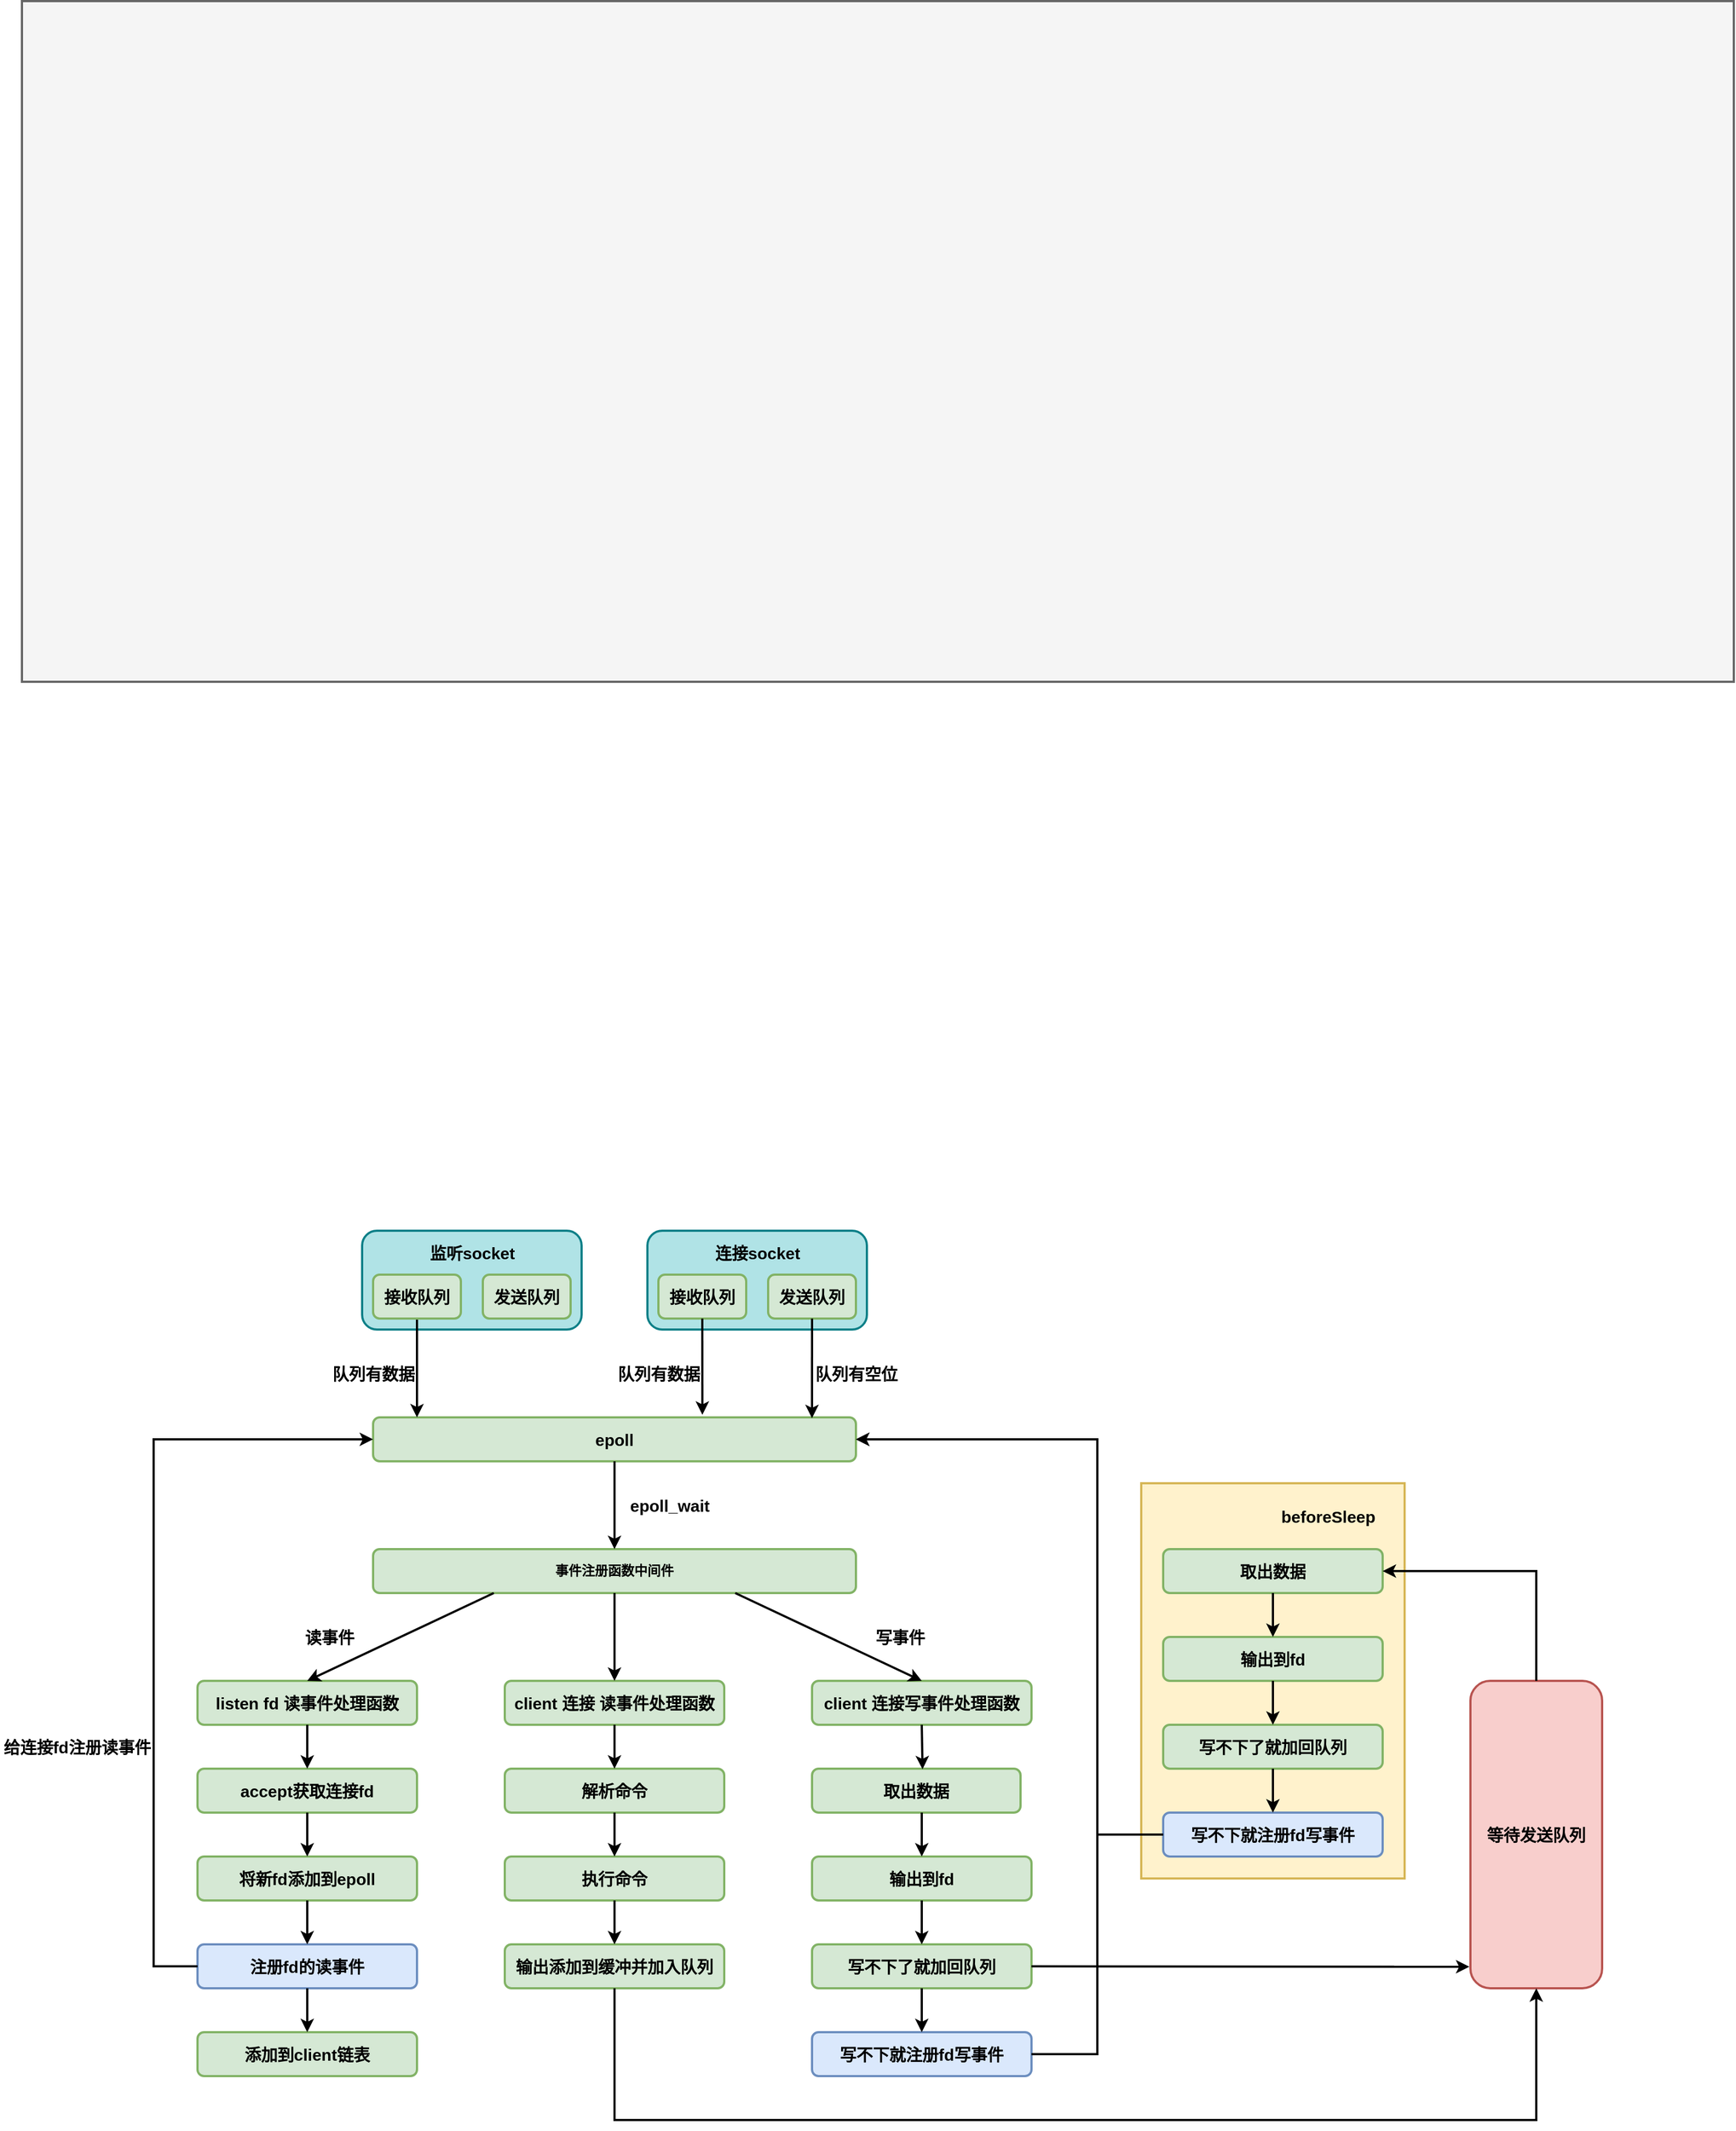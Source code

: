 <mxfile version="20.8.1" type="github">
  <diagram id="QtodGj0ftuX0PRAN--Z4" name="第 1 页">
    <mxGraphModel dx="1735" dy="2144" grid="1" gridSize="10" guides="1" tooltips="1" connect="1" arrows="1" fold="1" page="1" pageScale="1" pageWidth="827" pageHeight="1169" math="0" shadow="0">
      <root>
        <mxCell id="0" />
        <mxCell id="1" parent="0" />
        <mxCell id="DcsP90gjUwVZ1aXJp-p7-77" value="" style="rounded=0;whiteSpace=wrap;html=1;strokeWidth=2;fillWeight=4;hachureGap=8;hachureAngle=45;fillColor=#fff2cc;strokeColor=#d6b656;fontSize=15;fontStyle=1;" vertex="1" parent="1">
          <mxGeometry x="1740" y="220" width="240" height="360" as="geometry" />
        </mxCell>
        <mxCell id="DcsP90gjUwVZ1aXJp-p7-25" value="" style="rounded=0;whiteSpace=wrap;html=1;strokeWidth=2;fillWeight=4;hachureGap=8;hachureAngle=45;fillColor=#f5f5f5;strokeColor=#666666;fontSize=15;fontStyle=1;fontColor=#333333;" vertex="1" parent="1">
          <mxGeometry x="720" y="-1130" width="1560" height="620" as="geometry" />
        </mxCell>
        <mxCell id="DcsP90gjUwVZ1aXJp-p7-53" value="" style="rounded=1;whiteSpace=wrap;html=1;strokeWidth=2;fillWeight=4;hachureGap=8;hachureAngle=45;fillColor=#b0e3e6;strokeColor=#0e8088;" vertex="1" parent="1">
          <mxGeometry x="1290" y="-10" width="200" height="90" as="geometry" />
        </mxCell>
        <mxCell id="DcsP90gjUwVZ1aXJp-p7-51" value="" style="rounded=1;whiteSpace=wrap;html=1;strokeWidth=2;fillWeight=4;hachureGap=8;hachureAngle=45;fillColor=#b0e3e6;strokeColor=#0e8088;" vertex="1" parent="1">
          <mxGeometry x="1030" y="-10" width="200" height="90" as="geometry" />
        </mxCell>
        <mxCell id="DcsP90gjUwVZ1aXJp-p7-2" value="&lt;span style=&quot;font-size: 15px;&quot;&gt;&lt;b&gt;接收队列&lt;/b&gt;&lt;/span&gt;" style="rounded=1;whiteSpace=wrap;html=1;strokeWidth=2;fillWeight=4;hachureGap=8;hachureAngle=45;fillColor=#d5e8d4;strokeColor=#82b366;" vertex="1" parent="1">
          <mxGeometry x="1300" y="30" width="80" height="40" as="geometry" />
        </mxCell>
        <mxCell id="DcsP90gjUwVZ1aXJp-p7-5" value="&lt;span style=&quot;font-size: 15px; font-weight: 700;&quot;&gt;epoll&lt;/span&gt;" style="rounded=1;whiteSpace=wrap;html=1;strokeWidth=2;fillWeight=4;hachureGap=8;hachureAngle=45;fillColor=#d5e8d4;strokeColor=#82b366;" vertex="1" parent="1">
          <mxGeometry x="1040" y="160" width="440" height="40" as="geometry" />
        </mxCell>
        <mxCell id="DcsP90gjUwVZ1aXJp-p7-6" value="&lt;span style=&quot;font-size: 15px; font-weight: 700;&quot;&gt;client 连接 读事件处理函数&lt;/span&gt;" style="rounded=1;whiteSpace=wrap;html=1;strokeWidth=2;fillWeight=4;hachureGap=8;hachureAngle=45;fillColor=#d5e8d4;strokeColor=#82b366;" vertex="1" parent="1">
          <mxGeometry x="1160" y="400" width="200" height="40" as="geometry" />
        </mxCell>
        <mxCell id="DcsP90gjUwVZ1aXJp-p7-7" value="&lt;span style=&quot;font-size: 15px; font-weight: 700;&quot;&gt;client 连接写事件处理函数&lt;/span&gt;" style="rounded=1;whiteSpace=wrap;html=1;strokeWidth=2;fillWeight=4;hachureGap=8;hachureAngle=45;fillColor=#d5e8d4;strokeColor=#82b366;" vertex="1" parent="1">
          <mxGeometry x="1440" y="400" width="200" height="40" as="geometry" />
        </mxCell>
        <mxCell id="DcsP90gjUwVZ1aXJp-p7-8" value="&lt;span style=&quot;font-size: 15px; font-weight: 700;&quot;&gt;listen fd 读事件处理函数&lt;/span&gt;" style="rounded=1;whiteSpace=wrap;html=1;strokeWidth=2;fillWeight=4;hachureGap=8;hachureAngle=45;fillColor=#d5e8d4;strokeColor=#82b366;" vertex="1" parent="1">
          <mxGeometry x="880" y="400" width="200" height="40" as="geometry" />
        </mxCell>
        <mxCell id="DcsP90gjUwVZ1aXJp-p7-9" value="事件注册函数中间件" style="rounded=1;whiteSpace=wrap;html=1;strokeWidth=2;fillWeight=4;hachureGap=8;hachureAngle=45;fillColor=#d5e8d4;strokeColor=#82b366;fontStyle=1" vertex="1" parent="1">
          <mxGeometry x="1040" y="280" width="440" height="40" as="geometry" />
        </mxCell>
        <mxCell id="DcsP90gjUwVZ1aXJp-p7-10" value="&lt;span style=&quot;font-size: 15px; font-weight: 700;&quot;&gt;accept获取连接fd&lt;/span&gt;" style="rounded=1;whiteSpace=wrap;html=1;strokeWidth=2;fillWeight=4;hachureGap=8;hachureAngle=45;fillColor=#d5e8d4;strokeColor=#82b366;" vertex="1" parent="1">
          <mxGeometry x="880" y="480" width="200" height="40" as="geometry" />
        </mxCell>
        <mxCell id="DcsP90gjUwVZ1aXJp-p7-11" value="&lt;span style=&quot;font-size: 15px; font-weight: 700;&quot;&gt;将新fd添加到epoll&lt;/span&gt;" style="rounded=1;whiteSpace=wrap;html=1;strokeWidth=2;fillWeight=4;hachureGap=8;hachureAngle=45;fillColor=#d5e8d4;strokeColor=#82b366;" vertex="1" parent="1">
          <mxGeometry x="880" y="560" width="200" height="40" as="geometry" />
        </mxCell>
        <mxCell id="DcsP90gjUwVZ1aXJp-p7-12" value="&lt;span style=&quot;font-size: 15px; font-weight: 700;&quot;&gt;注册fd的读事件&lt;/span&gt;" style="rounded=1;whiteSpace=wrap;html=1;strokeWidth=2;fillWeight=4;hachureGap=8;hachureAngle=45;fillColor=#dae8fc;strokeColor=#6c8ebf;" vertex="1" parent="1">
          <mxGeometry x="880" y="640" width="200" height="40" as="geometry" />
        </mxCell>
        <mxCell id="DcsP90gjUwVZ1aXJp-p7-13" value="&lt;span style=&quot;font-size: 15px;&quot;&gt;&lt;b&gt;输出添加到缓冲并加入队列&lt;/b&gt;&lt;/span&gt;" style="rounded=1;whiteSpace=wrap;html=1;strokeWidth=2;fillWeight=4;hachureGap=8;hachureAngle=45;fillColor=#d5e8d4;strokeColor=#82b366;" vertex="1" parent="1">
          <mxGeometry x="1160" y="640" width="200" height="40" as="geometry" />
        </mxCell>
        <mxCell id="DcsP90gjUwVZ1aXJp-p7-14" value="&lt;b style=&quot;border-color: var(--border-color); font-size: 15px;&quot;&gt;取出数据&lt;/b&gt;" style="rounded=1;whiteSpace=wrap;html=1;strokeWidth=2;fillWeight=4;hachureGap=8;hachureAngle=45;fillColor=#d5e8d4;strokeColor=#82b366;" vertex="1" parent="1">
          <mxGeometry x="1440" y="480" width="190" height="40" as="geometry" />
        </mxCell>
        <mxCell id="DcsP90gjUwVZ1aXJp-p7-15" value="&lt;span style=&quot;font-size: 15px;&quot;&gt;&lt;b&gt;解析命令&lt;/b&gt;&lt;/span&gt;" style="rounded=1;whiteSpace=wrap;html=1;strokeWidth=2;fillWeight=4;hachureGap=8;hachureAngle=45;fillColor=#d5e8d4;strokeColor=#82b366;" vertex="1" parent="1">
          <mxGeometry x="1160" y="480" width="200" height="40" as="geometry" />
        </mxCell>
        <mxCell id="DcsP90gjUwVZ1aXJp-p7-16" value="&lt;span style=&quot;font-size: 15px;&quot;&gt;&lt;b&gt;执行命令&lt;/b&gt;&lt;/span&gt;" style="rounded=1;whiteSpace=wrap;html=1;strokeWidth=2;fillWeight=4;hachureGap=8;hachureAngle=45;fillColor=#d5e8d4;strokeColor=#82b366;" vertex="1" parent="1">
          <mxGeometry x="1160" y="560" width="200" height="40" as="geometry" />
        </mxCell>
        <mxCell id="DcsP90gjUwVZ1aXJp-p7-17" value="" style="endArrow=classic;html=1;rounded=0;strokeWidth=2;exitX=0;exitY=0.5;exitDx=0;exitDy=0;entryX=0;entryY=0.5;entryDx=0;entryDy=0;" edge="1" parent="1" source="DcsP90gjUwVZ1aXJp-p7-12" target="DcsP90gjUwVZ1aXJp-p7-5">
          <mxGeometry width="50" height="50" relative="1" as="geometry">
            <mxPoint x="920" y="300" as="sourcePoint" />
            <mxPoint x="970" y="250" as="targetPoint" />
            <Array as="points">
              <mxPoint x="840" y="660" />
              <mxPoint x="840" y="180" />
            </Array>
          </mxGeometry>
        </mxCell>
        <mxCell id="DcsP90gjUwVZ1aXJp-p7-18" value="" style="endArrow=classic;html=1;rounded=0;strokeWidth=2;exitX=0.5;exitY=1;exitDx=0;exitDy=0;" edge="1" parent="1" source="DcsP90gjUwVZ1aXJp-p7-47">
          <mxGeometry width="50" height="50" relative="1" as="geometry">
            <mxPoint x="1100" y="80" as="sourcePoint" />
            <mxPoint x="1080" y="160" as="targetPoint" />
          </mxGeometry>
        </mxCell>
        <mxCell id="DcsP90gjUwVZ1aXJp-p7-20" value="" style="endArrow=classic;html=1;rounded=0;strokeWidth=2;exitX=0.25;exitY=1;exitDx=0;exitDy=0;entryX=0.5;entryY=0;entryDx=0;entryDy=0;" edge="1" parent="1" source="DcsP90gjUwVZ1aXJp-p7-9" target="DcsP90gjUwVZ1aXJp-p7-8">
          <mxGeometry width="50" height="50" relative="1" as="geometry">
            <mxPoint x="1160" y="210" as="sourcePoint" />
            <mxPoint x="1160" y="290" as="targetPoint" />
          </mxGeometry>
        </mxCell>
        <mxCell id="DcsP90gjUwVZ1aXJp-p7-21" value="" style="endArrow=classic;html=1;rounded=0;strokeWidth=2;exitX=0.5;exitY=1;exitDx=0;exitDy=0;entryX=0.682;entryY=-0.059;entryDx=0;entryDy=0;entryPerimeter=0;" edge="1" parent="1" source="DcsP90gjUwVZ1aXJp-p7-2" target="DcsP90gjUwVZ1aXJp-p7-5">
          <mxGeometry width="50" height="50" relative="1" as="geometry">
            <mxPoint x="1070" y="90" as="sourcePoint" />
            <mxPoint x="1160" y="170" as="targetPoint" />
          </mxGeometry>
        </mxCell>
        <mxCell id="DcsP90gjUwVZ1aXJp-p7-23" value="" style="endArrow=classic;html=1;rounded=0;strokeWidth=2;exitX=0.5;exitY=1;exitDx=0;exitDy=0;" edge="1" parent="1" source="DcsP90gjUwVZ1aXJp-p7-9" target="DcsP90gjUwVZ1aXJp-p7-6">
          <mxGeometry width="50" height="50" relative="1" as="geometry">
            <mxPoint x="1270" y="210" as="sourcePoint" />
            <mxPoint x="1270" y="290" as="targetPoint" />
          </mxGeometry>
        </mxCell>
        <mxCell id="DcsP90gjUwVZ1aXJp-p7-24" value="等待发送队列" style="rounded=1;whiteSpace=wrap;html=1;strokeWidth=2;fillWeight=4;hachureGap=8;hachureAngle=45;fillColor=#f8cecc;strokeColor=#b85450;fontSize=15;fontStyle=1" vertex="1" parent="1">
          <mxGeometry x="2040" y="400" width="120" height="280" as="geometry" />
        </mxCell>
        <mxCell id="DcsP90gjUwVZ1aXJp-p7-28" value="" style="endArrow=classic;html=1;rounded=0;strokeWidth=2;fontSize=15;exitX=0.5;exitY=1;exitDx=0;exitDy=0;entryX=0.5;entryY=1;entryDx=0;entryDy=0;" edge="1" parent="1" source="DcsP90gjUwVZ1aXJp-p7-13" target="DcsP90gjUwVZ1aXJp-p7-24">
          <mxGeometry width="50" height="50" relative="1" as="geometry">
            <mxPoint x="1230" y="830" as="sourcePoint" />
            <mxPoint x="1280" y="780" as="targetPoint" />
            <Array as="points">
              <mxPoint x="1260" y="800" />
              <mxPoint x="2100" y="800" />
            </Array>
          </mxGeometry>
        </mxCell>
        <mxCell id="DcsP90gjUwVZ1aXJp-p7-29" value="&lt;span style=&quot;font-size: 15px;&quot;&gt;&lt;b&gt;输出到fd&lt;/b&gt;&lt;/span&gt;" style="rounded=1;whiteSpace=wrap;html=1;strokeWidth=2;fillWeight=4;hachureGap=8;hachureAngle=45;fillColor=#d5e8d4;strokeColor=#82b366;" vertex="1" parent="1">
          <mxGeometry x="1760" y="360" width="200" height="40" as="geometry" />
        </mxCell>
        <mxCell id="DcsP90gjUwVZ1aXJp-p7-30" value="&lt;span style=&quot;font-size: 15px;&quot;&gt;&lt;b&gt;写不下了就加回队列&lt;/b&gt;&lt;/span&gt;" style="rounded=1;whiteSpace=wrap;html=1;strokeWidth=2;fillWeight=4;hachureGap=8;hachureAngle=45;fillColor=#d5e8d4;strokeColor=#82b366;" vertex="1" parent="1">
          <mxGeometry x="1760" y="440" width="200" height="40" as="geometry" />
        </mxCell>
        <mxCell id="DcsP90gjUwVZ1aXJp-p7-31" value="&lt;span style=&quot;font-size: 15px;&quot;&gt;&lt;b&gt;写不下就注册fd写事件&lt;/b&gt;&lt;/span&gt;" style="rounded=1;whiteSpace=wrap;html=1;strokeWidth=2;fillWeight=4;hachureGap=8;hachureAngle=45;fillColor=#dae8fc;strokeColor=#6c8ebf;" vertex="1" parent="1">
          <mxGeometry x="1760" y="520" width="200" height="40" as="geometry" />
        </mxCell>
        <mxCell id="DcsP90gjUwVZ1aXJp-p7-32" value="" style="endArrow=classic;html=1;rounded=0;strokeWidth=2;fontSize=15;exitX=0;exitY=0.5;exitDx=0;exitDy=0;entryX=1;entryY=0.5;entryDx=0;entryDy=0;" edge="1" parent="1" source="DcsP90gjUwVZ1aXJp-p7-31" target="DcsP90gjUwVZ1aXJp-p7-5">
          <mxGeometry width="50" height="50" relative="1" as="geometry">
            <mxPoint x="1380" y="210" as="sourcePoint" />
            <mxPoint x="1380" y="290" as="targetPoint" />
            <Array as="points">
              <mxPoint x="1700" y="540" />
              <mxPoint x="1700" y="180" />
            </Array>
          </mxGeometry>
        </mxCell>
        <mxCell id="DcsP90gjUwVZ1aXJp-p7-33" value="" style="endArrow=classic;html=1;rounded=0;strokeWidth=2;exitX=0.5;exitY=1;exitDx=0;exitDy=0;entryX=0.5;entryY=0;entryDx=0;entryDy=0;" edge="1" parent="1" source="DcsP90gjUwVZ1aXJp-p7-29" target="DcsP90gjUwVZ1aXJp-p7-30">
          <mxGeometry width="50" height="50" relative="1" as="geometry">
            <mxPoint x="1350" y="650" as="sourcePoint" />
            <mxPoint x="1350" y="730" as="targetPoint" />
          </mxGeometry>
        </mxCell>
        <mxCell id="DcsP90gjUwVZ1aXJp-p7-34" value="" style="endArrow=classic;html=1;rounded=0;strokeWidth=2;exitX=0.5;exitY=1;exitDx=0;exitDy=0;entryX=0.5;entryY=0;entryDx=0;entryDy=0;" edge="1" parent="1" source="DcsP90gjUwVZ1aXJp-p7-30" target="DcsP90gjUwVZ1aXJp-p7-31">
          <mxGeometry width="50" height="50" relative="1" as="geometry">
            <mxPoint x="1870" y="410" as="sourcePoint" />
            <mxPoint x="1870" y="450" as="targetPoint" />
          </mxGeometry>
        </mxCell>
        <mxCell id="DcsP90gjUwVZ1aXJp-p7-36" value="" style="endArrow=classic;html=1;rounded=0;strokeWidth=2;fontSize=15;exitX=0.5;exitY=1;exitDx=0;exitDy=0;entryX=0.5;entryY=0;entryDx=0;entryDy=0;" edge="1" parent="1" source="DcsP90gjUwVZ1aXJp-p7-8" target="DcsP90gjUwVZ1aXJp-p7-10">
          <mxGeometry width="50" height="50" relative="1" as="geometry">
            <mxPoint x="900" y="370" as="sourcePoint" />
            <mxPoint x="950" y="320" as="targetPoint" />
          </mxGeometry>
        </mxCell>
        <mxCell id="DcsP90gjUwVZ1aXJp-p7-37" value="" style="endArrow=classic;html=1;rounded=0;strokeWidth=2;fontSize=15;exitX=0.5;exitY=1;exitDx=0;exitDy=0;entryX=0.5;entryY=0;entryDx=0;entryDy=0;" edge="1" parent="1" source="DcsP90gjUwVZ1aXJp-p7-10" target="DcsP90gjUwVZ1aXJp-p7-11">
          <mxGeometry width="50" height="50" relative="1" as="geometry">
            <mxPoint x="880" y="600" as="sourcePoint" />
            <mxPoint x="930" y="550" as="targetPoint" />
          </mxGeometry>
        </mxCell>
        <mxCell id="DcsP90gjUwVZ1aXJp-p7-38" value="" style="endArrow=classic;html=1;rounded=0;strokeWidth=2;fontSize=15;entryX=0.5;entryY=0;entryDx=0;entryDy=0;" edge="1" parent="1" source="DcsP90gjUwVZ1aXJp-p7-11" target="DcsP90gjUwVZ1aXJp-p7-12">
          <mxGeometry width="50" height="50" relative="1" as="geometry">
            <mxPoint x="910" y="750" as="sourcePoint" />
            <mxPoint x="960" y="700" as="targetPoint" />
          </mxGeometry>
        </mxCell>
        <mxCell id="DcsP90gjUwVZ1aXJp-p7-39" value="" style="endArrow=classic;html=1;rounded=0;strokeWidth=2;fontSize=15;exitX=0.5;exitY=1;exitDx=0;exitDy=0;entryX=0.5;entryY=0;entryDx=0;entryDy=0;" edge="1" parent="1" source="DcsP90gjUwVZ1aXJp-p7-6" target="DcsP90gjUwVZ1aXJp-p7-15">
          <mxGeometry width="50" height="50" relative="1" as="geometry">
            <mxPoint x="1170" y="560" as="sourcePoint" />
            <mxPoint x="1220" y="510" as="targetPoint" />
          </mxGeometry>
        </mxCell>
        <mxCell id="DcsP90gjUwVZ1aXJp-p7-40" value="" style="endArrow=classic;html=1;rounded=0;strokeWidth=2;fontSize=15;exitX=0.5;exitY=1;exitDx=0;exitDy=0;" edge="1" parent="1" source="DcsP90gjUwVZ1aXJp-p7-15" target="DcsP90gjUwVZ1aXJp-p7-16">
          <mxGeometry width="50" height="50" relative="1" as="geometry">
            <mxPoint x="1070" y="680" as="sourcePoint" />
            <mxPoint x="1120" y="630" as="targetPoint" />
          </mxGeometry>
        </mxCell>
        <mxCell id="DcsP90gjUwVZ1aXJp-p7-41" value="" style="endArrow=classic;html=1;rounded=0;strokeWidth=2;fontSize=15;exitX=0.5;exitY=1;exitDx=0;exitDy=0;entryX=0.5;entryY=0;entryDx=0;entryDy=0;" edge="1" parent="1" source="DcsP90gjUwVZ1aXJp-p7-16" target="DcsP90gjUwVZ1aXJp-p7-13">
          <mxGeometry width="50" height="50" relative="1" as="geometry">
            <mxPoint x="1110" y="710" as="sourcePoint" />
            <mxPoint x="1160" y="660" as="targetPoint" />
          </mxGeometry>
        </mxCell>
        <mxCell id="DcsP90gjUwVZ1aXJp-p7-42" value="" style="endArrow=classic;html=1;rounded=0;strokeWidth=2;fontSize=15;exitX=0.5;exitY=1;exitDx=0;exitDy=0;entryX=0.53;entryY=0.013;entryDx=0;entryDy=0;entryPerimeter=0;" edge="1" parent="1" source="DcsP90gjUwVZ1aXJp-p7-7" target="DcsP90gjUwVZ1aXJp-p7-14">
          <mxGeometry width="50" height="50" relative="1" as="geometry">
            <mxPoint x="1540" y="540" as="sourcePoint" />
            <mxPoint x="1533" y="480" as="targetPoint" />
          </mxGeometry>
        </mxCell>
        <mxCell id="DcsP90gjUwVZ1aXJp-p7-43" value="" style="endArrow=classic;html=1;rounded=0;strokeWidth=2;fontSize=15;exitX=0.75;exitY=1;exitDx=0;exitDy=0;entryX=0.5;entryY=0;entryDx=0;entryDy=0;" edge="1" parent="1" source="DcsP90gjUwVZ1aXJp-p7-9" target="DcsP90gjUwVZ1aXJp-p7-7">
          <mxGeometry width="50" height="50" relative="1" as="geometry">
            <mxPoint x="1430" y="360" as="sourcePoint" />
            <mxPoint x="1480" y="310" as="targetPoint" />
          </mxGeometry>
        </mxCell>
        <mxCell id="DcsP90gjUwVZ1aXJp-p7-45" value="&lt;span style=&quot;font-size: 15px;&quot;&gt;&lt;b&gt;发送队列&lt;/b&gt;&lt;/span&gt;" style="rounded=1;whiteSpace=wrap;html=1;strokeWidth=2;fillWeight=4;hachureGap=8;hachureAngle=45;fillColor=#d5e8d4;strokeColor=#82b366;" vertex="1" parent="1">
          <mxGeometry x="1400" y="30" width="80" height="40" as="geometry" />
        </mxCell>
        <mxCell id="DcsP90gjUwVZ1aXJp-p7-47" value="&lt;span style=&quot;font-size: 15px;&quot;&gt;&lt;b&gt;接收队列&lt;/b&gt;&lt;/span&gt;" style="rounded=1;whiteSpace=wrap;html=1;strokeWidth=2;fillWeight=4;hachureGap=8;hachureAngle=45;fillColor=#d5e8d4;strokeColor=#82b366;" vertex="1" parent="1">
          <mxGeometry x="1040" y="30" width="80" height="40" as="geometry" />
        </mxCell>
        <mxCell id="DcsP90gjUwVZ1aXJp-p7-48" value="&lt;span style=&quot;font-size: 15px;&quot;&gt;&lt;b&gt;发送队列&lt;/b&gt;&lt;/span&gt;" style="rounded=1;whiteSpace=wrap;html=1;strokeWidth=2;fillWeight=4;hachureGap=8;hachureAngle=45;fillColor=#d5e8d4;strokeColor=#82b366;" vertex="1" parent="1">
          <mxGeometry x="1140" y="30" width="80" height="40" as="geometry" />
        </mxCell>
        <mxCell id="DcsP90gjUwVZ1aXJp-p7-49" value="" style="endArrow=classic;html=1;rounded=0;strokeWidth=2;exitX=0.5;exitY=1;exitDx=0;exitDy=0;entryX=0.909;entryY=0.019;entryDx=0;entryDy=0;entryPerimeter=0;" edge="1" parent="1" source="DcsP90gjUwVZ1aXJp-p7-45" target="DcsP90gjUwVZ1aXJp-p7-5">
          <mxGeometry width="50" height="50" relative="1" as="geometry">
            <mxPoint x="1090" y="90" as="sourcePoint" />
            <mxPoint x="1160" y="170" as="targetPoint" />
          </mxGeometry>
        </mxCell>
        <mxCell id="DcsP90gjUwVZ1aXJp-p7-52" value="监听socket" style="text;strokeColor=none;fillColor=none;html=1;fontSize=15;fontStyle=1;verticalAlign=middle;align=center;rounded=0;" vertex="1" parent="1">
          <mxGeometry x="1080" y="-10" width="100" height="40" as="geometry" />
        </mxCell>
        <mxCell id="DcsP90gjUwVZ1aXJp-p7-54" value="连接socket" style="text;strokeColor=none;fillColor=none;html=1;fontSize=15;fontStyle=1;verticalAlign=middle;align=center;rounded=0;" vertex="1" parent="1">
          <mxGeometry x="1340" y="-10" width="100" height="40" as="geometry" />
        </mxCell>
        <mxCell id="DcsP90gjUwVZ1aXJp-p7-55" value="队列有空位" style="text;strokeColor=none;fillColor=none;html=1;fontSize=15;fontStyle=1;verticalAlign=middle;align=center;rounded=0;" vertex="1" parent="1">
          <mxGeometry x="1440" y="100" width="80" height="40" as="geometry" />
        </mxCell>
        <mxCell id="DcsP90gjUwVZ1aXJp-p7-56" value="队列有数据" style="text;strokeColor=none;fillColor=none;html=1;fontSize=15;fontStyle=1;verticalAlign=middle;align=center;rounded=0;" vertex="1" parent="1">
          <mxGeometry x="1260" y="100" width="80" height="40" as="geometry" />
        </mxCell>
        <mxCell id="DcsP90gjUwVZ1aXJp-p7-57" value="队列有数据" style="text;strokeColor=none;fillColor=none;html=1;fontSize=15;fontStyle=1;verticalAlign=middle;align=center;rounded=0;" vertex="1" parent="1">
          <mxGeometry x="1000" y="100" width="80" height="40" as="geometry" />
        </mxCell>
        <mxCell id="DcsP90gjUwVZ1aXJp-p7-58" value="读事件" style="text;strokeColor=none;fillColor=none;html=1;fontSize=15;fontStyle=1;verticalAlign=middle;align=center;rounded=0;" vertex="1" parent="1">
          <mxGeometry x="960" y="340" width="80" height="40" as="geometry" />
        </mxCell>
        <mxCell id="DcsP90gjUwVZ1aXJp-p7-59" value="写事件" style="text;strokeColor=none;fillColor=none;html=1;fontSize=15;fontStyle=1;verticalAlign=middle;align=center;rounded=0;" vertex="1" parent="1">
          <mxGeometry x="1480" y="340" width="80" height="40" as="geometry" />
        </mxCell>
        <mxCell id="DcsP90gjUwVZ1aXJp-p7-62" value="&lt;span style=&quot;font-size: 15px;&quot;&gt;&lt;b&gt;输出到fd&lt;/b&gt;&lt;/span&gt;" style="rounded=1;whiteSpace=wrap;html=1;strokeWidth=2;fillWeight=4;hachureGap=8;hachureAngle=45;fillColor=#d5e8d4;strokeColor=#82b366;" vertex="1" parent="1">
          <mxGeometry x="1440" y="560" width="200" height="40" as="geometry" />
        </mxCell>
        <mxCell id="DcsP90gjUwVZ1aXJp-p7-63" value="&lt;span style=&quot;font-size: 15px;&quot;&gt;&lt;b&gt;写不下了就加回队列&lt;/b&gt;&lt;/span&gt;" style="rounded=1;whiteSpace=wrap;html=1;strokeWidth=2;fillWeight=4;hachureGap=8;hachureAngle=45;fillColor=#d5e8d4;strokeColor=#82b366;" vertex="1" parent="1">
          <mxGeometry x="1440" y="640" width="200" height="40" as="geometry" />
        </mxCell>
        <mxCell id="DcsP90gjUwVZ1aXJp-p7-64" value="&lt;span style=&quot;font-size: 15px;&quot;&gt;&lt;b&gt;写不下就注册fd写事件&lt;/b&gt;&lt;/span&gt;" style="rounded=1;whiteSpace=wrap;html=1;strokeWidth=2;fillWeight=4;hachureGap=8;hachureAngle=45;fillColor=#dae8fc;strokeColor=#6c8ebf;" vertex="1" parent="1">
          <mxGeometry x="1440" y="720" width="200" height="40" as="geometry" />
        </mxCell>
        <mxCell id="DcsP90gjUwVZ1aXJp-p7-65" value="" style="endArrow=classic;html=1;rounded=0;strokeWidth=2;exitX=0.5;exitY=1;exitDx=0;exitDy=0;entryX=0.5;entryY=0;entryDx=0;entryDy=0;" edge="1" parent="1" source="DcsP90gjUwVZ1aXJp-p7-62" target="DcsP90gjUwVZ1aXJp-p7-63">
          <mxGeometry width="50" height="50" relative="1" as="geometry">
            <mxPoint x="1030" y="850" as="sourcePoint" />
            <mxPoint x="1030" y="930" as="targetPoint" />
          </mxGeometry>
        </mxCell>
        <mxCell id="DcsP90gjUwVZ1aXJp-p7-66" value="" style="endArrow=classic;html=1;rounded=0;strokeWidth=2;exitX=0.5;exitY=1;exitDx=0;exitDy=0;entryX=0.5;entryY=0;entryDx=0;entryDy=0;" edge="1" parent="1" source="DcsP90gjUwVZ1aXJp-p7-63" target="DcsP90gjUwVZ1aXJp-p7-64">
          <mxGeometry width="50" height="50" relative="1" as="geometry">
            <mxPoint x="1550" y="610" as="sourcePoint" />
            <mxPoint x="1550" y="650" as="targetPoint" />
          </mxGeometry>
        </mxCell>
        <mxCell id="DcsP90gjUwVZ1aXJp-p7-67" value="" style="endArrow=classic;html=1;rounded=0;strokeWidth=2;fontSize=15;" edge="1" parent="1">
          <mxGeometry width="50" height="50" relative="1" as="geometry">
            <mxPoint x="1540" y="520" as="sourcePoint" />
            <mxPoint x="1540" y="560" as="targetPoint" />
          </mxGeometry>
        </mxCell>
        <mxCell id="DcsP90gjUwVZ1aXJp-p7-68" value="&lt;span style=&quot;font-size: 15px;&quot;&gt;&lt;b&gt;取出数据&lt;/b&gt;&lt;/span&gt;" style="rounded=1;whiteSpace=wrap;html=1;strokeWidth=2;fillWeight=4;hachureGap=8;hachureAngle=45;fillColor=#d5e8d4;strokeColor=#82b366;" vertex="1" parent="1">
          <mxGeometry x="1760" y="280" width="200" height="40" as="geometry" />
        </mxCell>
        <mxCell id="DcsP90gjUwVZ1aXJp-p7-70" value="" style="endArrow=classic;html=1;rounded=0;strokeWidth=2;fontSize=15;exitX=0.5;exitY=1;exitDx=0;exitDy=0;entryX=0.5;entryY=0;entryDx=0;entryDy=0;" edge="1" parent="1" source="DcsP90gjUwVZ1aXJp-p7-5" target="DcsP90gjUwVZ1aXJp-p7-9">
          <mxGeometry width="50" height="50" relative="1" as="geometry">
            <mxPoint x="1300" y="270" as="sourcePoint" />
            <mxPoint x="1350" y="220" as="targetPoint" />
          </mxGeometry>
        </mxCell>
        <mxCell id="DcsP90gjUwVZ1aXJp-p7-71" value="epoll_wait" style="text;strokeColor=none;fillColor=none;html=1;fontSize=15;fontStyle=1;verticalAlign=middle;align=center;rounded=0;" vertex="1" parent="1">
          <mxGeometry x="1270" y="220" width="80" height="40" as="geometry" />
        </mxCell>
        <mxCell id="DcsP90gjUwVZ1aXJp-p7-72" value="给连接fd注册读事件" style="text;strokeColor=none;fillColor=none;html=1;fontSize=15;fontStyle=1;verticalAlign=middle;align=center;rounded=0;" vertex="1" parent="1">
          <mxGeometry x="700" y="440" width="140" height="40" as="geometry" />
        </mxCell>
        <mxCell id="DcsP90gjUwVZ1aXJp-p7-73" value="&lt;span style=&quot;font-size: 15px; font-weight: 700;&quot;&gt;添加到client链表&lt;/span&gt;" style="rounded=1;whiteSpace=wrap;html=1;strokeWidth=2;fillWeight=4;hachureGap=8;hachureAngle=45;fillColor=#d5e8d4;strokeColor=#82b366;" vertex="1" parent="1">
          <mxGeometry x="880" y="720" width="200" height="40" as="geometry" />
        </mxCell>
        <mxCell id="DcsP90gjUwVZ1aXJp-p7-74" value="" style="endArrow=classic;html=1;rounded=0;strokeWidth=2;fontSize=15;exitX=0.5;exitY=1;exitDx=0;exitDy=0;entryX=0.5;entryY=0;entryDx=0;entryDy=0;" edge="1" parent="1" source="DcsP90gjUwVZ1aXJp-p7-12" target="DcsP90gjUwVZ1aXJp-p7-73">
          <mxGeometry width="50" height="50" relative="1" as="geometry">
            <mxPoint x="800" y="790" as="sourcePoint" />
            <mxPoint x="850" y="740" as="targetPoint" />
          </mxGeometry>
        </mxCell>
        <mxCell id="DcsP90gjUwVZ1aXJp-p7-75" value="" style="endArrow=classic;html=1;rounded=0;strokeWidth=2;fontSize=15;exitX=1;exitY=0.5;exitDx=0;exitDy=0;entryX=-0.008;entryY=0.93;entryDx=0;entryDy=0;entryPerimeter=0;" edge="1" parent="1" source="DcsP90gjUwVZ1aXJp-p7-63" target="DcsP90gjUwVZ1aXJp-p7-24">
          <mxGeometry width="50" height="50" relative="1" as="geometry">
            <mxPoint x="1030" y="870" as="sourcePoint" />
            <mxPoint x="1080" y="820" as="targetPoint" />
          </mxGeometry>
        </mxCell>
        <mxCell id="DcsP90gjUwVZ1aXJp-p7-76" value="" style="endArrow=classic;html=1;rounded=0;strokeWidth=2;fontSize=15;exitX=0.5;exitY=0;exitDx=0;exitDy=0;entryX=1;entryY=0.5;entryDx=0;entryDy=0;" edge="1" parent="1" source="DcsP90gjUwVZ1aXJp-p7-24" target="DcsP90gjUwVZ1aXJp-p7-68">
          <mxGeometry width="50" height="50" relative="1" as="geometry">
            <mxPoint x="1940" y="360" as="sourcePoint" />
            <mxPoint x="1990" y="310" as="targetPoint" />
            <Array as="points">
              <mxPoint x="2100" y="300" />
            </Array>
          </mxGeometry>
        </mxCell>
        <mxCell id="DcsP90gjUwVZ1aXJp-p7-78" value="beforeSleep" style="text;strokeColor=none;fillColor=none;html=1;fontSize=15;fontStyle=1;verticalAlign=middle;align=center;rounded=0;" vertex="1" parent="1">
          <mxGeometry x="1840" y="230" width="140" height="40" as="geometry" />
        </mxCell>
        <mxCell id="DcsP90gjUwVZ1aXJp-p7-79" value="" style="endArrow=classic;html=1;rounded=0;strokeWidth=2;fontSize=15;exitX=0.5;exitY=1;exitDx=0;exitDy=0;entryX=0.5;entryY=0;entryDx=0;entryDy=0;" edge="1" parent="1" source="DcsP90gjUwVZ1aXJp-p7-68" target="DcsP90gjUwVZ1aXJp-p7-29">
          <mxGeometry width="50" height="50" relative="1" as="geometry">
            <mxPoint x="1390" y="110" as="sourcePoint" />
            <mxPoint x="1440" y="60" as="targetPoint" />
          </mxGeometry>
        </mxCell>
        <mxCell id="DcsP90gjUwVZ1aXJp-p7-80" value="" style="endArrow=classic;html=1;rounded=0;strokeWidth=2;fontSize=15;exitX=1;exitY=0.5;exitDx=0;exitDy=0;entryX=1;entryY=0.5;entryDx=0;entryDy=0;" edge="1" parent="1" source="DcsP90gjUwVZ1aXJp-p7-64" target="DcsP90gjUwVZ1aXJp-p7-5">
          <mxGeometry width="50" height="50" relative="1" as="geometry">
            <mxPoint x="1550" y="890" as="sourcePoint" />
            <mxPoint x="1600" y="840" as="targetPoint" />
            <Array as="points">
              <mxPoint x="1700" y="740" />
              <mxPoint x="1700" y="180" />
            </Array>
          </mxGeometry>
        </mxCell>
      </root>
    </mxGraphModel>
  </diagram>
</mxfile>
